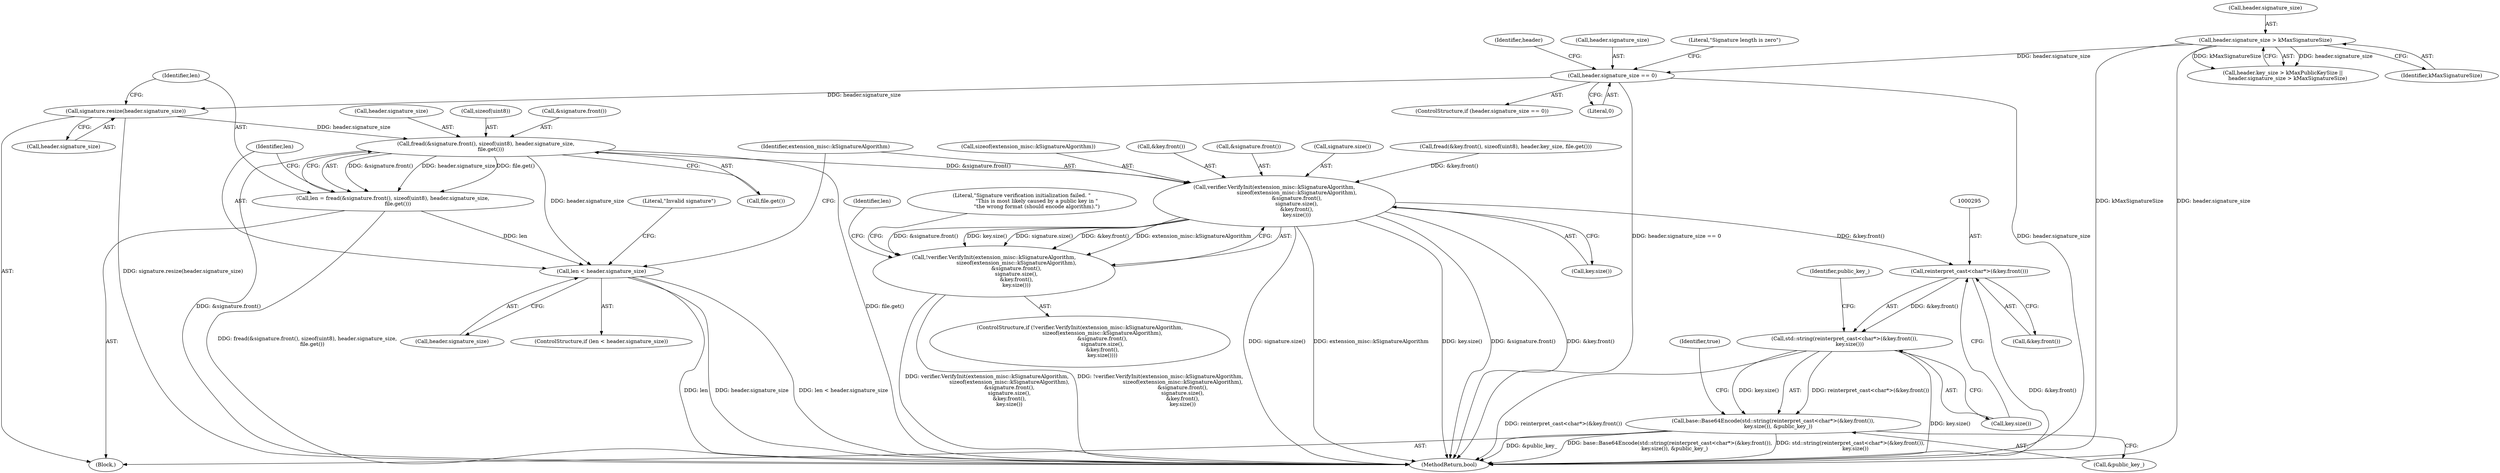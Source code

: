 digraph "0_Chrome_ffeada1f2de5281d59ea48c94c4001a568092cd3@API" {
"1000231" [label="(Call,fread(&signature.front(), sizeof(uint8), header.signature_size,\n      file.get()))"];
"1000225" [label="(Call,signature.resize(header.signature_size))"];
"1000187" [label="(Call,header.signature_size == 0)"];
"1000165" [label="(Call,header.signature_size > kMaxSignatureSize)"];
"1000229" [label="(Call,len = fread(&signature.front(), sizeof(uint8), header.signature_size,\n      file.get()))"];
"1000241" [label="(Call,len < header.signature_size)"];
"1000254" [label="(Call,verifier.VerifyInit(extension_misc::kSignatureAlgorithm,\n                           sizeof(extension_misc::kSignatureAlgorithm),\n                           &signature.front(),\n                           signature.size(),\n                           &key.front(),\n                           key.size()))"];
"1000253" [label="(Call,!verifier.VerifyInit(extension_misc::kSignatureAlgorithm,\n                           sizeof(extension_misc::kSignatureAlgorithm),\n                           &signature.front(),\n                           signature.size(),\n                           &key.front(),\n                           key.size()))"];
"1000294" [label="(Call,reinterpret_cast<char*>(&key.front()))"];
"1000293" [label="(Call,std::string(reinterpret_cast<char*>(&key.front()),\n      key.size()))"];
"1000292" [label="(Call,base::Base64Encode(std::string(reinterpret_cast<char*>(&key.front()),\n      key.size()), &public_key_))"];
"1000226" [label="(Call,header.signature_size)"];
"1000296" [label="(Call,&key.front())"];
"1000101" [label="(Block,)"];
"1000294" [label="(Call,reinterpret_cast<char*>(&key.front()))"];
"1000200" [label="(Identifier,header)"];
"1000242" [label="(Identifier,len)"];
"1000273" [label="(Identifier,len)"];
"1000186" [label="(ControlStructure,if (header.signature_size == 0))"];
"1000261" [label="(Call,&key.front())"];
"1000253" [label="(Call,!verifier.VerifyInit(extension_misc::kSignatureAlgorithm,\n                           sizeof(extension_misc::kSignatureAlgorithm),\n                           &signature.front(),\n                           signature.size(),\n                           &key.front(),\n                           key.size()))"];
"1000300" [label="(Identifier,public_key_)"];
"1000266" [label="(Literal,\"Signature verification initialization failed. \"\n                  \"This is most likely caused by a public key in \"\n                  \"the wrong format (should encode algorithm).\")"];
"1000258" [label="(Call,&signature.front())"];
"1000254" [label="(Call,verifier.VerifyInit(extension_misc::kSignatureAlgorithm,\n                           sizeof(extension_misc::kSignatureAlgorithm),\n                           &signature.front(),\n                           signature.size(),\n                           &key.front(),\n                           key.size()))"];
"1000239" [label="(Call,file.get())"];
"1000232" [label="(Call,&signature.front())"];
"1000169" [label="(Identifier,kMaxSignatureSize)"];
"1000240" [label="(ControlStructure,if (len < header.signature_size))"];
"1000165" [label="(Call,header.signature_size > kMaxSignatureSize)"];
"1000260" [label="(Call,signature.size())"];
"1000229" [label="(Call,len = fread(&signature.front(), sizeof(uint8), header.signature_size,\n      file.get()))"];
"1000252" [label="(ControlStructure,if (!verifier.VerifyInit(extension_misc::kSignatureAlgorithm,\n                           sizeof(extension_misc::kSignatureAlgorithm),\n                           &signature.front(),\n                           signature.size(),\n                           &key.front(),\n                           key.size())))"];
"1000230" [label="(Identifier,len)"];
"1000298" [label="(Call,key.size())"];
"1000187" [label="(Call,header.signature_size == 0)"];
"1000292" [label="(Call,base::Base64Encode(std::string(reinterpret_cast<char*>(&key.front()),\n      key.size()), &public_key_))"];
"1000303" [label="(MethodReturn,bool)"];
"1000225" [label="(Call,signature.resize(header.signature_size))"];
"1000263" [label="(Call,key.size())"];
"1000241" [label="(Call,len < header.signature_size)"];
"1000231" [label="(Call,fread(&signature.front(), sizeof(uint8), header.signature_size,\n      file.get()))"];
"1000248" [label="(Literal,\"Invalid signature\")"];
"1000204" [label="(Call,fread(&key.front(), sizeof(uint8), header.key_size, file.get()))"];
"1000236" [label="(Call,header.signature_size)"];
"1000234" [label="(Call,sizeof(uint8))"];
"1000191" [label="(Literal,0)"];
"1000255" [label="(Identifier,extension_misc::kSignatureAlgorithm)"];
"1000256" [label="(Call,sizeof(extension_misc::kSignatureAlgorithm))"];
"1000188" [label="(Call,header.signature_size)"];
"1000159" [label="(Call,header.key_size > kMaxPublicKeySize ||\n      header.signature_size > kMaxSignatureSize)"];
"1000166" [label="(Call,header.signature_size)"];
"1000243" [label="(Call,header.signature_size)"];
"1000302" [label="(Identifier,true)"];
"1000299" [label="(Call,&public_key_)"];
"1000194" [label="(Literal,\"Signature length is zero\")"];
"1000293" [label="(Call,std::string(reinterpret_cast<char*>(&key.front()),\n      key.size()))"];
"1000231" -> "1000229"  [label="AST: "];
"1000231" -> "1000239"  [label="CFG: "];
"1000232" -> "1000231"  [label="AST: "];
"1000234" -> "1000231"  [label="AST: "];
"1000236" -> "1000231"  [label="AST: "];
"1000239" -> "1000231"  [label="AST: "];
"1000229" -> "1000231"  [label="CFG: "];
"1000231" -> "1000303"  [label="DDG: file.get()"];
"1000231" -> "1000303"  [label="DDG: &signature.front()"];
"1000231" -> "1000229"  [label="DDG: &signature.front()"];
"1000231" -> "1000229"  [label="DDG: header.signature_size"];
"1000231" -> "1000229"  [label="DDG: file.get()"];
"1000225" -> "1000231"  [label="DDG: header.signature_size"];
"1000231" -> "1000241"  [label="DDG: header.signature_size"];
"1000231" -> "1000254"  [label="DDG: &signature.front()"];
"1000225" -> "1000101"  [label="AST: "];
"1000225" -> "1000226"  [label="CFG: "];
"1000226" -> "1000225"  [label="AST: "];
"1000230" -> "1000225"  [label="CFG: "];
"1000225" -> "1000303"  [label="DDG: signature.resize(header.signature_size)"];
"1000187" -> "1000225"  [label="DDG: header.signature_size"];
"1000187" -> "1000186"  [label="AST: "];
"1000187" -> "1000191"  [label="CFG: "];
"1000188" -> "1000187"  [label="AST: "];
"1000191" -> "1000187"  [label="AST: "];
"1000194" -> "1000187"  [label="CFG: "];
"1000200" -> "1000187"  [label="CFG: "];
"1000187" -> "1000303"  [label="DDG: header.signature_size"];
"1000187" -> "1000303"  [label="DDG: header.signature_size == 0"];
"1000165" -> "1000187"  [label="DDG: header.signature_size"];
"1000165" -> "1000159"  [label="AST: "];
"1000165" -> "1000169"  [label="CFG: "];
"1000166" -> "1000165"  [label="AST: "];
"1000169" -> "1000165"  [label="AST: "];
"1000159" -> "1000165"  [label="CFG: "];
"1000165" -> "1000303"  [label="DDG: kMaxSignatureSize"];
"1000165" -> "1000303"  [label="DDG: header.signature_size"];
"1000165" -> "1000159"  [label="DDG: header.signature_size"];
"1000165" -> "1000159"  [label="DDG: kMaxSignatureSize"];
"1000229" -> "1000101"  [label="AST: "];
"1000230" -> "1000229"  [label="AST: "];
"1000242" -> "1000229"  [label="CFG: "];
"1000229" -> "1000303"  [label="DDG: fread(&signature.front(), sizeof(uint8), header.signature_size,\n      file.get())"];
"1000229" -> "1000241"  [label="DDG: len"];
"1000241" -> "1000240"  [label="AST: "];
"1000241" -> "1000243"  [label="CFG: "];
"1000242" -> "1000241"  [label="AST: "];
"1000243" -> "1000241"  [label="AST: "];
"1000248" -> "1000241"  [label="CFG: "];
"1000255" -> "1000241"  [label="CFG: "];
"1000241" -> "1000303"  [label="DDG: len < header.signature_size"];
"1000241" -> "1000303"  [label="DDG: len"];
"1000241" -> "1000303"  [label="DDG: header.signature_size"];
"1000254" -> "1000253"  [label="AST: "];
"1000254" -> "1000263"  [label="CFG: "];
"1000255" -> "1000254"  [label="AST: "];
"1000256" -> "1000254"  [label="AST: "];
"1000258" -> "1000254"  [label="AST: "];
"1000260" -> "1000254"  [label="AST: "];
"1000261" -> "1000254"  [label="AST: "];
"1000263" -> "1000254"  [label="AST: "];
"1000253" -> "1000254"  [label="CFG: "];
"1000254" -> "1000303"  [label="DDG: signature.size()"];
"1000254" -> "1000303"  [label="DDG: extension_misc::kSignatureAlgorithm"];
"1000254" -> "1000303"  [label="DDG: key.size()"];
"1000254" -> "1000303"  [label="DDG: &signature.front()"];
"1000254" -> "1000303"  [label="DDG: &key.front()"];
"1000254" -> "1000253"  [label="DDG: &signature.front()"];
"1000254" -> "1000253"  [label="DDG: key.size()"];
"1000254" -> "1000253"  [label="DDG: signature.size()"];
"1000254" -> "1000253"  [label="DDG: &key.front()"];
"1000254" -> "1000253"  [label="DDG: extension_misc::kSignatureAlgorithm"];
"1000204" -> "1000254"  [label="DDG: &key.front()"];
"1000254" -> "1000294"  [label="DDG: &key.front()"];
"1000253" -> "1000252"  [label="AST: "];
"1000266" -> "1000253"  [label="CFG: "];
"1000273" -> "1000253"  [label="CFG: "];
"1000253" -> "1000303"  [label="DDG: !verifier.VerifyInit(extension_misc::kSignatureAlgorithm,\n                           sizeof(extension_misc::kSignatureAlgorithm),\n                           &signature.front(),\n                           signature.size(),\n                           &key.front(),\n                           key.size())"];
"1000253" -> "1000303"  [label="DDG: verifier.VerifyInit(extension_misc::kSignatureAlgorithm,\n                           sizeof(extension_misc::kSignatureAlgorithm),\n                           &signature.front(),\n                           signature.size(),\n                           &key.front(),\n                           key.size())"];
"1000294" -> "1000293"  [label="AST: "];
"1000294" -> "1000296"  [label="CFG: "];
"1000295" -> "1000294"  [label="AST: "];
"1000296" -> "1000294"  [label="AST: "];
"1000298" -> "1000294"  [label="CFG: "];
"1000294" -> "1000303"  [label="DDG: &key.front()"];
"1000294" -> "1000293"  [label="DDG: &key.front()"];
"1000293" -> "1000292"  [label="AST: "];
"1000293" -> "1000298"  [label="CFG: "];
"1000298" -> "1000293"  [label="AST: "];
"1000300" -> "1000293"  [label="CFG: "];
"1000293" -> "1000303"  [label="DDG: key.size()"];
"1000293" -> "1000303"  [label="DDG: reinterpret_cast<char*>(&key.front())"];
"1000293" -> "1000292"  [label="DDG: reinterpret_cast<char*>(&key.front())"];
"1000293" -> "1000292"  [label="DDG: key.size()"];
"1000292" -> "1000101"  [label="AST: "];
"1000292" -> "1000299"  [label="CFG: "];
"1000299" -> "1000292"  [label="AST: "];
"1000302" -> "1000292"  [label="CFG: "];
"1000292" -> "1000303"  [label="DDG: base::Base64Encode(std::string(reinterpret_cast<char*>(&key.front()),\n      key.size()), &public_key_)"];
"1000292" -> "1000303"  [label="DDG: std::string(reinterpret_cast<char*>(&key.front()),\n      key.size())"];
"1000292" -> "1000303"  [label="DDG: &public_key_"];
}

